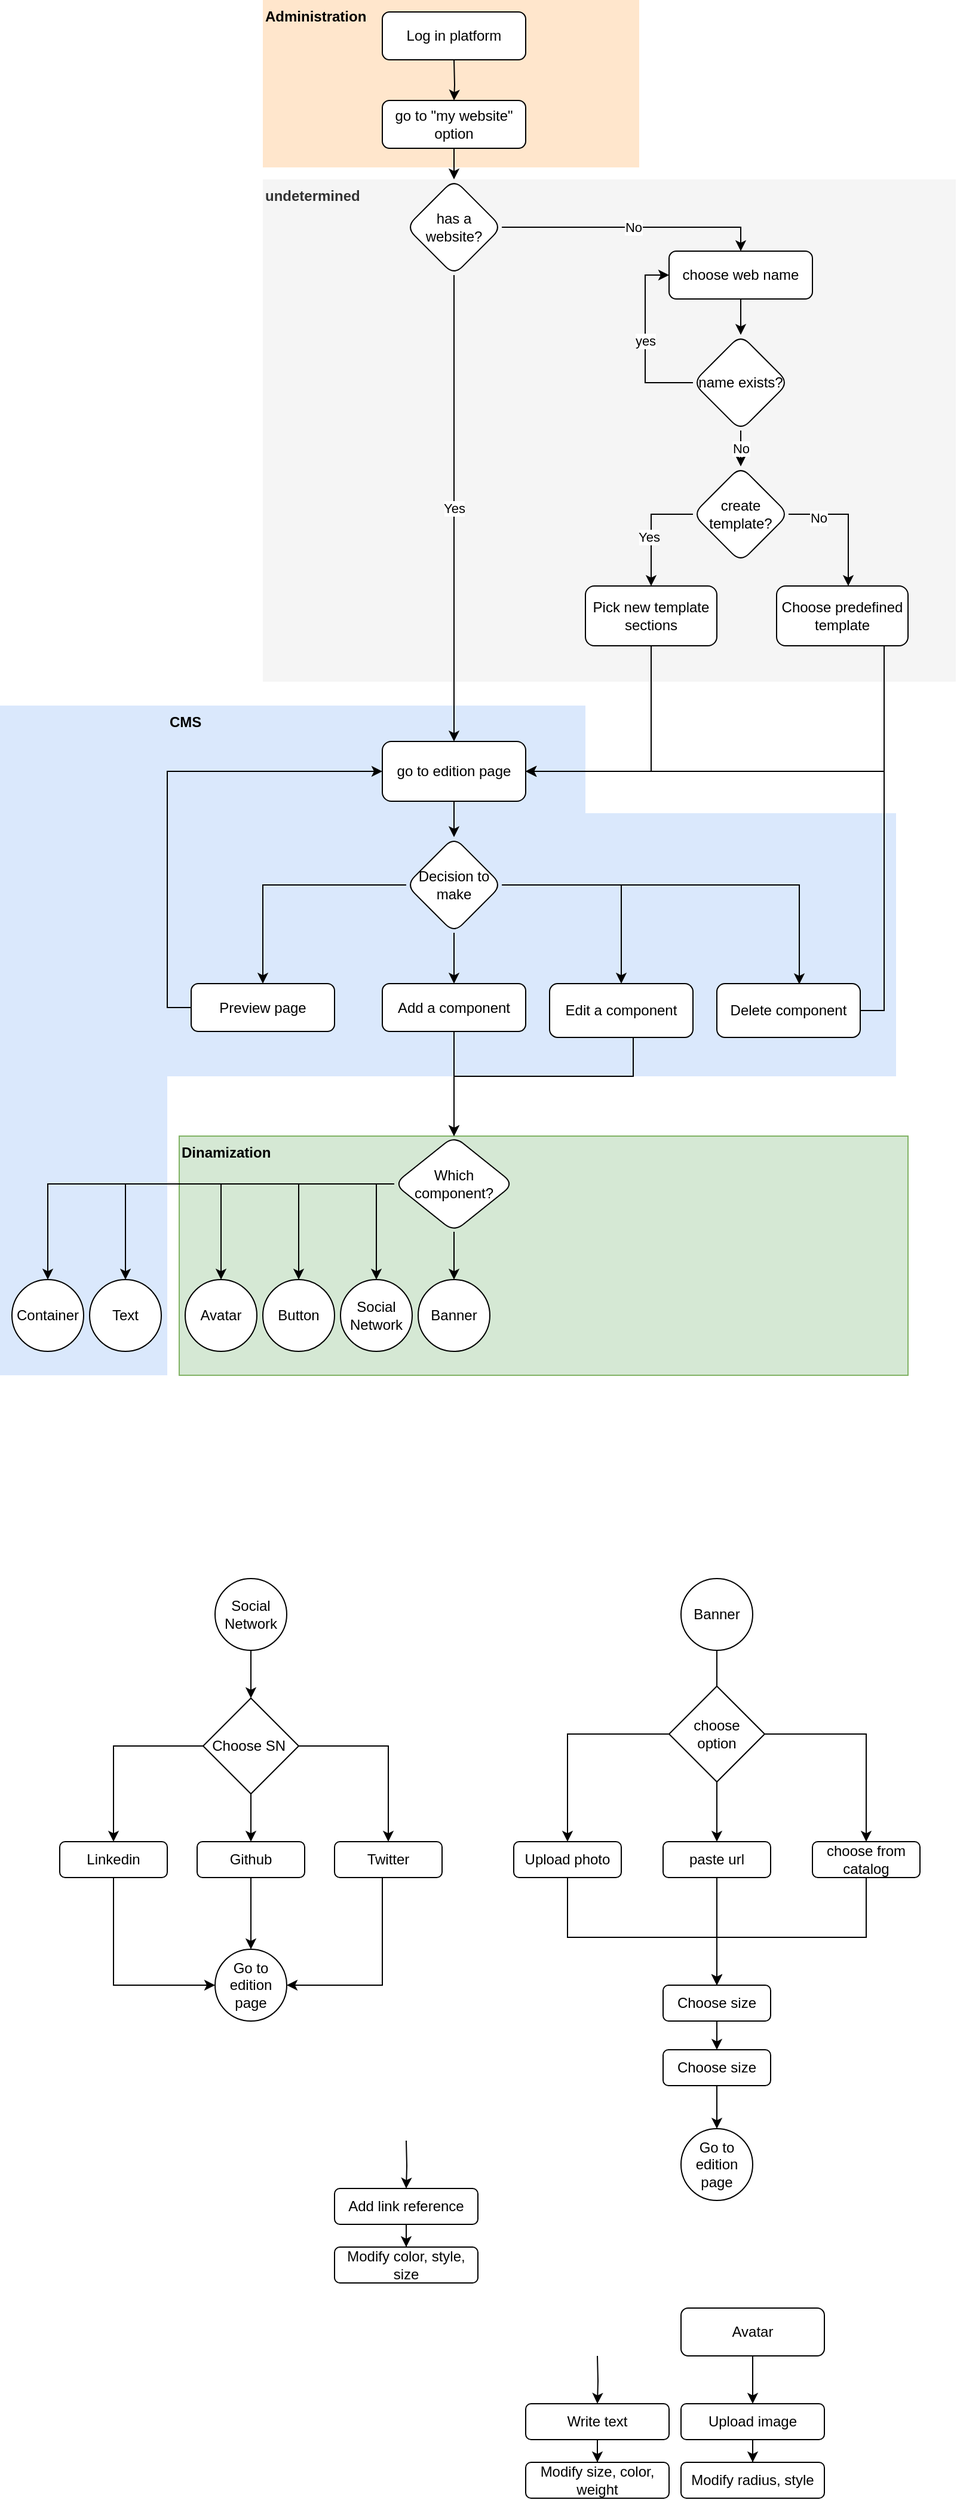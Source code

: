 <mxfile version="15.8.8" type="github">
  <diagram id="C5RBs43oDa-KdzZeNtuy" name="Page-1">
    <mxGraphModel dx="1422" dy="798" grid="1" gridSize="10" guides="1" tooltips="1" connect="1" arrows="1" fold="1" page="1" pageScale="1" pageWidth="827" pageHeight="1169" math="0" shadow="0">
      <root>
        <mxCell id="WIyWlLk6GJQsqaUBKTNV-0" />
        <mxCell id="WIyWlLk6GJQsqaUBKTNV-1" parent="WIyWlLk6GJQsqaUBKTNV-0" />
        <mxCell id="nSpZsTzG5stoaZnQ2TD_-41" value="&lt;b&gt;Dinamization&lt;/b&gt;" style="rounded=0;whiteSpace=wrap;html=1;fillColor=#d5e8d4;strokeColor=#82b366;align=left;verticalAlign=top;" vertex="1" parent="WIyWlLk6GJQsqaUBKTNV-1">
          <mxGeometry x="150" y="960" width="610" height="200" as="geometry" />
        </mxCell>
        <mxCell id="nSpZsTzG5stoaZnQ2TD_-37" value="" style="rounded=0;whiteSpace=wrap;html=1;fillColor=#dae8fc;strokeColor=none;" vertex="1" parent="WIyWlLk6GJQsqaUBKTNV-1">
          <mxGeometry y="600" width="140" height="560" as="geometry" />
        </mxCell>
        <mxCell id="nSpZsTzG5stoaZnQ2TD_-25" value="&lt;b&gt;undetermined&lt;/b&gt;" style="rounded=0;whiteSpace=wrap;html=1;fillColor=#f5f5f5;fontColor=#333333;strokeColor=none;align=left;verticalAlign=top;" vertex="1" parent="WIyWlLk6GJQsqaUBKTNV-1">
          <mxGeometry x="220" y="160" width="580" height="420" as="geometry" />
        </mxCell>
        <mxCell id="nSpZsTzG5stoaZnQ2TD_-23" value="&lt;b&gt;Administration&lt;/b&gt;" style="rounded=0;whiteSpace=wrap;html=1;fillColor=#ffe6cc;strokeColor=none;align=left;verticalAlign=top;" vertex="1" parent="WIyWlLk6GJQsqaUBKTNV-1">
          <mxGeometry x="220" y="10" width="315" height="140" as="geometry" />
        </mxCell>
        <mxCell id="nSpZsTzG5stoaZnQ2TD_-22" value="" style="rounded=0;whiteSpace=wrap;html=1;fillColor=#dae8fc;strokeColor=none;" vertex="1" parent="WIyWlLk6GJQsqaUBKTNV-1">
          <mxGeometry x="140" y="690" width="610" height="220" as="geometry" />
        </mxCell>
        <mxCell id="nSpZsTzG5stoaZnQ2TD_-20" value="&lt;b&gt;CMS&lt;/b&gt;" style="rounded=0;whiteSpace=wrap;html=1;fillColor=#dae8fc;strokeColor=none;align=left;verticalAlign=top;" vertex="1" parent="WIyWlLk6GJQsqaUBKTNV-1">
          <mxGeometry x="140" y="600" width="350" height="100" as="geometry" />
        </mxCell>
        <mxCell id="Tq2GhUnHhjm6bYVwHfbz-4" value="" style="edgeStyle=orthogonalEdgeStyle;rounded=0;orthogonalLoop=1;jettySize=auto;html=1;" parent="WIyWlLk6GJQsqaUBKTNV-1" target="Tq2GhUnHhjm6bYVwHfbz-3" edge="1">
          <mxGeometry relative="1" as="geometry">
            <mxPoint x="380" y="60" as="sourcePoint" />
          </mxGeometry>
        </mxCell>
        <mxCell id="Tq2GhUnHhjm6bYVwHfbz-2" value="Log in platform" style="rounded=1;whiteSpace=wrap;html=1;" parent="WIyWlLk6GJQsqaUBKTNV-1" vertex="1">
          <mxGeometry x="320" y="20" width="120" height="40" as="geometry" />
        </mxCell>
        <mxCell id="Tq2GhUnHhjm6bYVwHfbz-46" value="" style="edgeStyle=orthogonalEdgeStyle;rounded=0;orthogonalLoop=1;jettySize=auto;html=1;" parent="WIyWlLk6GJQsqaUBKTNV-1" source="Tq2GhUnHhjm6bYVwHfbz-3" target="Tq2GhUnHhjm6bYVwHfbz-9" edge="1">
          <mxGeometry relative="1" as="geometry" />
        </mxCell>
        <mxCell id="Tq2GhUnHhjm6bYVwHfbz-3" value="go to &quot;my website&quot; option" style="whiteSpace=wrap;html=1;rounded=1;" parent="WIyWlLk6GJQsqaUBKTNV-1" vertex="1">
          <mxGeometry x="320" y="94" width="120" height="40" as="geometry" />
        </mxCell>
        <mxCell id="Tq2GhUnHhjm6bYVwHfbz-12" value="Yes" style="edgeStyle=orthogonalEdgeStyle;rounded=0;orthogonalLoop=1;jettySize=auto;html=1;" parent="WIyWlLk6GJQsqaUBKTNV-1" source="Tq2GhUnHhjm6bYVwHfbz-9" target="Tq2GhUnHhjm6bYVwHfbz-11" edge="1">
          <mxGeometry relative="1" as="geometry" />
        </mxCell>
        <mxCell id="Tq2GhUnHhjm6bYVwHfbz-14" value="No" style="edgeStyle=orthogonalEdgeStyle;rounded=0;orthogonalLoop=1;jettySize=auto;html=1;entryX=0.5;entryY=0;entryDx=0;entryDy=0;exitX=1;exitY=0.5;exitDx=0;exitDy=0;" parent="WIyWlLk6GJQsqaUBKTNV-1" source="Tq2GhUnHhjm6bYVwHfbz-9" target="Tq2GhUnHhjm6bYVwHfbz-13" edge="1">
          <mxGeometry relative="1" as="geometry">
            <mxPoint x="800" y="240" as="sourcePoint" />
            <Array as="points">
              <mxPoint x="620" y="200" />
            </Array>
          </mxGeometry>
        </mxCell>
        <mxCell id="Tq2GhUnHhjm6bYVwHfbz-9" value="has a website?" style="rhombus;whiteSpace=wrap;html=1;rounded=1;" parent="WIyWlLk6GJQsqaUBKTNV-1" vertex="1">
          <mxGeometry x="340" y="160" width="80" height="80" as="geometry" />
        </mxCell>
        <mxCell id="Tq2GhUnHhjm6bYVwHfbz-38" value="" style="edgeStyle=orthogonalEdgeStyle;rounded=0;orthogonalLoop=1;jettySize=auto;html=1;" parent="WIyWlLk6GJQsqaUBKTNV-1" source="Tq2GhUnHhjm6bYVwHfbz-11" target="Tq2GhUnHhjm6bYVwHfbz-37" edge="1">
          <mxGeometry relative="1" as="geometry" />
        </mxCell>
        <mxCell id="Tq2GhUnHhjm6bYVwHfbz-11" value="go to edition page" style="whiteSpace=wrap;html=1;rounded=1;" parent="WIyWlLk6GJQsqaUBKTNV-1" vertex="1">
          <mxGeometry x="320" y="630" width="120" height="50" as="geometry" />
        </mxCell>
        <mxCell id="Tq2GhUnHhjm6bYVwHfbz-17" value="" style="edgeStyle=orthogonalEdgeStyle;rounded=0;orthogonalLoop=1;jettySize=auto;html=1;" parent="WIyWlLk6GJQsqaUBKTNV-1" source="Tq2GhUnHhjm6bYVwHfbz-13" target="Tq2GhUnHhjm6bYVwHfbz-16" edge="1">
          <mxGeometry relative="1" as="geometry" />
        </mxCell>
        <mxCell id="Tq2GhUnHhjm6bYVwHfbz-13" value="choose web name" style="whiteSpace=wrap;html=1;rounded=1;" parent="WIyWlLk6GJQsqaUBKTNV-1" vertex="1">
          <mxGeometry x="560" y="220" width="120" height="40" as="geometry" />
        </mxCell>
        <mxCell id="Tq2GhUnHhjm6bYVwHfbz-18" value="yes" style="edgeStyle=orthogonalEdgeStyle;rounded=0;orthogonalLoop=1;jettySize=auto;html=1;exitX=0;exitY=0.5;exitDx=0;exitDy=0;entryX=0;entryY=0.5;entryDx=0;entryDy=0;" parent="WIyWlLk6GJQsqaUBKTNV-1" source="Tq2GhUnHhjm6bYVwHfbz-16" target="Tq2GhUnHhjm6bYVwHfbz-13" edge="1">
          <mxGeometry relative="1" as="geometry" />
        </mxCell>
        <mxCell id="Tq2GhUnHhjm6bYVwHfbz-48" value="No" style="edgeStyle=orthogonalEdgeStyle;rounded=0;orthogonalLoop=1;jettySize=auto;html=1;exitX=0.5;exitY=1;exitDx=0;exitDy=0;entryX=0.5;entryY=0;entryDx=0;entryDy=0;" parent="WIyWlLk6GJQsqaUBKTNV-1" source="Tq2GhUnHhjm6bYVwHfbz-16" target="Tq2GhUnHhjm6bYVwHfbz-21" edge="1">
          <mxGeometry relative="1" as="geometry" />
        </mxCell>
        <mxCell id="Tq2GhUnHhjm6bYVwHfbz-16" value="name exists?" style="rhombus;whiteSpace=wrap;html=1;rounded=1;" parent="WIyWlLk6GJQsqaUBKTNV-1" vertex="1">
          <mxGeometry x="580" y="290" width="80" height="80" as="geometry" />
        </mxCell>
        <mxCell id="Tq2GhUnHhjm6bYVwHfbz-28" value="" style="edgeStyle=orthogonalEdgeStyle;rounded=0;orthogonalLoop=1;jettySize=auto;html=1;" parent="WIyWlLk6GJQsqaUBKTNV-1" source="Tq2GhUnHhjm6bYVwHfbz-21" target="Tq2GhUnHhjm6bYVwHfbz-27" edge="1">
          <mxGeometry relative="1" as="geometry">
            <Array as="points">
              <mxPoint x="710" y="440" />
            </Array>
          </mxGeometry>
        </mxCell>
        <mxCell id="Tq2GhUnHhjm6bYVwHfbz-29" value="No" style="edgeLabel;html=1;align=center;verticalAlign=middle;resizable=0;points=[];" parent="Tq2GhUnHhjm6bYVwHfbz-28" vertex="1" connectable="0">
          <mxGeometry x="-0.547" y="-3" relative="1" as="geometry">
            <mxPoint as="offset" />
          </mxGeometry>
        </mxCell>
        <mxCell id="Tq2GhUnHhjm6bYVwHfbz-30" style="edgeStyle=orthogonalEdgeStyle;rounded=0;orthogonalLoop=1;jettySize=auto;html=1;exitX=0;exitY=0.5;exitDx=0;exitDy=0;" parent="WIyWlLk6GJQsqaUBKTNV-1" source="Tq2GhUnHhjm6bYVwHfbz-21" target="Tq2GhUnHhjm6bYVwHfbz-25" edge="1">
          <mxGeometry relative="1" as="geometry" />
        </mxCell>
        <mxCell id="Tq2GhUnHhjm6bYVwHfbz-47" value="Yes" style="edgeLabel;html=1;align=center;verticalAlign=middle;resizable=0;points=[];" parent="Tq2GhUnHhjm6bYVwHfbz-30" vertex="1" connectable="0">
          <mxGeometry x="0.127" y="-2" relative="1" as="geometry">
            <mxPoint as="offset" />
          </mxGeometry>
        </mxCell>
        <mxCell id="Tq2GhUnHhjm6bYVwHfbz-21" value="create template?" style="rhombus;whiteSpace=wrap;html=1;rounded=1;" parent="WIyWlLk6GJQsqaUBKTNV-1" vertex="1">
          <mxGeometry x="580" y="400" width="80" height="80" as="geometry" />
        </mxCell>
        <mxCell id="Tq2GhUnHhjm6bYVwHfbz-49" style="edgeStyle=orthogonalEdgeStyle;rounded=0;orthogonalLoop=1;jettySize=auto;html=1;entryX=1;entryY=0.5;entryDx=0;entryDy=0;" parent="WIyWlLk6GJQsqaUBKTNV-1" source="Tq2GhUnHhjm6bYVwHfbz-25" target="Tq2GhUnHhjm6bYVwHfbz-11" edge="1">
          <mxGeometry relative="1" as="geometry">
            <Array as="points">
              <mxPoint x="545" y="655" />
            </Array>
          </mxGeometry>
        </mxCell>
        <mxCell id="Tq2GhUnHhjm6bYVwHfbz-25" value="Pick new template sections" style="whiteSpace=wrap;html=1;rounded=1;" parent="WIyWlLk6GJQsqaUBKTNV-1" vertex="1">
          <mxGeometry x="490" y="500" width="110" height="50" as="geometry" />
        </mxCell>
        <mxCell id="Tq2GhUnHhjm6bYVwHfbz-50" style="edgeStyle=orthogonalEdgeStyle;rounded=0;orthogonalLoop=1;jettySize=auto;html=1;entryX=1;entryY=0.5;entryDx=0;entryDy=0;" parent="WIyWlLk6GJQsqaUBKTNV-1" source="Tq2GhUnHhjm6bYVwHfbz-27" target="Tq2GhUnHhjm6bYVwHfbz-11" edge="1">
          <mxGeometry relative="1" as="geometry">
            <Array as="points">
              <mxPoint x="740" y="655" />
            </Array>
          </mxGeometry>
        </mxCell>
        <mxCell id="Tq2GhUnHhjm6bYVwHfbz-27" value="Choose predefined template" style="whiteSpace=wrap;html=1;rounded=1;" parent="WIyWlLk6GJQsqaUBKTNV-1" vertex="1">
          <mxGeometry x="650" y="500" width="110" height="50" as="geometry" />
        </mxCell>
        <mxCell id="Tq2GhUnHhjm6bYVwHfbz-40" value="" style="edgeStyle=orthogonalEdgeStyle;rounded=0;orthogonalLoop=1;jettySize=auto;html=1;" parent="WIyWlLk6GJQsqaUBKTNV-1" source="Tq2GhUnHhjm6bYVwHfbz-37" target="Tq2GhUnHhjm6bYVwHfbz-39" edge="1">
          <mxGeometry relative="1" as="geometry" />
        </mxCell>
        <mxCell id="Tq2GhUnHhjm6bYVwHfbz-43" style="edgeStyle=orthogonalEdgeStyle;rounded=0;orthogonalLoop=1;jettySize=auto;html=1;entryX=0.575;entryY=0.011;entryDx=0;entryDy=0;entryPerimeter=0;" parent="WIyWlLk6GJQsqaUBKTNV-1" source="Tq2GhUnHhjm6bYVwHfbz-37" target="Tq2GhUnHhjm6bYVwHfbz-42" edge="1">
          <mxGeometry relative="1" as="geometry" />
        </mxCell>
        <mxCell id="Tq2GhUnHhjm6bYVwHfbz-45" style="edgeStyle=orthogonalEdgeStyle;rounded=0;orthogonalLoop=1;jettySize=auto;html=1;exitX=1;exitY=0.5;exitDx=0;exitDy=0;entryX=0.5;entryY=0;entryDx=0;entryDy=0;" parent="WIyWlLk6GJQsqaUBKTNV-1" source="Tq2GhUnHhjm6bYVwHfbz-37" target="Tq2GhUnHhjm6bYVwHfbz-41" edge="1">
          <mxGeometry relative="1" as="geometry" />
        </mxCell>
        <mxCell id="Tq2GhUnHhjm6bYVwHfbz-56" value="" style="edgeStyle=orthogonalEdgeStyle;rounded=0;orthogonalLoop=1;jettySize=auto;html=1;" parent="WIyWlLk6GJQsqaUBKTNV-1" source="Tq2GhUnHhjm6bYVwHfbz-37" target="Tq2GhUnHhjm6bYVwHfbz-55" edge="1">
          <mxGeometry relative="1" as="geometry" />
        </mxCell>
        <mxCell id="Tq2GhUnHhjm6bYVwHfbz-37" value="Decision to make" style="rhombus;whiteSpace=wrap;html=1;rounded=1;" parent="WIyWlLk6GJQsqaUBKTNV-1" vertex="1">
          <mxGeometry x="340" y="710" width="80" height="80" as="geometry" />
        </mxCell>
        <mxCell id="Tq2GhUnHhjm6bYVwHfbz-52" value="" style="edgeStyle=orthogonalEdgeStyle;rounded=0;orthogonalLoop=1;jettySize=auto;html=1;" parent="WIyWlLk6GJQsqaUBKTNV-1" source="Tq2GhUnHhjm6bYVwHfbz-39" target="Tq2GhUnHhjm6bYVwHfbz-51" edge="1">
          <mxGeometry relative="1" as="geometry" />
        </mxCell>
        <mxCell id="Tq2GhUnHhjm6bYVwHfbz-39" value="Add a component" style="whiteSpace=wrap;html=1;rounded=1;" parent="WIyWlLk6GJQsqaUBKTNV-1" vertex="1">
          <mxGeometry x="320" y="832.5" width="120" height="40" as="geometry" />
        </mxCell>
        <mxCell id="Tq2GhUnHhjm6bYVwHfbz-53" style="edgeStyle=orthogonalEdgeStyle;rounded=0;orthogonalLoop=1;jettySize=auto;html=1;entryX=0.5;entryY=0;entryDx=0;entryDy=0;" parent="WIyWlLk6GJQsqaUBKTNV-1" source="Tq2GhUnHhjm6bYVwHfbz-41" target="Tq2GhUnHhjm6bYVwHfbz-51" edge="1">
          <mxGeometry relative="1" as="geometry">
            <Array as="points">
              <mxPoint x="530" y="910" />
              <mxPoint x="380" y="910" />
            </Array>
          </mxGeometry>
        </mxCell>
        <mxCell id="Tq2GhUnHhjm6bYVwHfbz-41" value="Edit a component" style="whiteSpace=wrap;html=1;rounded=1;" parent="WIyWlLk6GJQsqaUBKTNV-1" vertex="1">
          <mxGeometry x="460" y="832.5" width="120" height="45" as="geometry" />
        </mxCell>
        <mxCell id="Tq2GhUnHhjm6bYVwHfbz-54" style="edgeStyle=orthogonalEdgeStyle;rounded=0;orthogonalLoop=1;jettySize=auto;html=1;entryX=1;entryY=0.5;entryDx=0;entryDy=0;" parent="WIyWlLk6GJQsqaUBKTNV-1" source="Tq2GhUnHhjm6bYVwHfbz-42" target="Tq2GhUnHhjm6bYVwHfbz-11" edge="1">
          <mxGeometry relative="1" as="geometry">
            <mxPoint x="750" y="660" as="targetPoint" />
            <Array as="points">
              <mxPoint x="740" y="855" />
              <mxPoint x="740" y="655" />
            </Array>
          </mxGeometry>
        </mxCell>
        <mxCell id="Tq2GhUnHhjm6bYVwHfbz-42" value="Delete component" style="whiteSpace=wrap;html=1;rounded=1;" parent="WIyWlLk6GJQsqaUBKTNV-1" vertex="1">
          <mxGeometry x="600" y="832.5" width="120" height="45" as="geometry" />
        </mxCell>
        <mxCell id="Tq2GhUnHhjm6bYVwHfbz-72" style="edgeStyle=orthogonalEdgeStyle;rounded=0;orthogonalLoop=1;jettySize=auto;html=1;exitX=0;exitY=0.5;exitDx=0;exitDy=0;entryX=0.5;entryY=0;entryDx=0;entryDy=0;endArrow=classic;endFill=1;" parent="WIyWlLk6GJQsqaUBKTNV-1" source="Tq2GhUnHhjm6bYVwHfbz-51" target="nSpZsTzG5stoaZnQ2TD_-30" edge="1">
          <mxGeometry relative="1" as="geometry">
            <mxPoint x="70" y="1080" as="targetPoint" />
          </mxGeometry>
        </mxCell>
        <mxCell id="Tq2GhUnHhjm6bYVwHfbz-111" style="edgeStyle=orthogonalEdgeStyle;rounded=0;orthogonalLoop=1;jettySize=auto;html=1;entryX=0.5;entryY=0;entryDx=0;entryDy=0;endArrow=classic;endFill=1;" parent="WIyWlLk6GJQsqaUBKTNV-1" source="Tq2GhUnHhjm6bYVwHfbz-51" target="Tq2GhUnHhjm6bYVwHfbz-110" edge="1">
          <mxGeometry relative="1" as="geometry" />
        </mxCell>
        <mxCell id="nSpZsTzG5stoaZnQ2TD_-32" style="edgeStyle=orthogonalEdgeStyle;rounded=0;orthogonalLoop=1;jettySize=auto;html=1;exitX=0;exitY=0.5;exitDx=0;exitDy=0;" edge="1" parent="WIyWlLk6GJQsqaUBKTNV-1" source="Tq2GhUnHhjm6bYVwHfbz-51" target="nSpZsTzG5stoaZnQ2TD_-31">
          <mxGeometry relative="1" as="geometry" />
        </mxCell>
        <mxCell id="nSpZsTzG5stoaZnQ2TD_-34" style="edgeStyle=orthogonalEdgeStyle;rounded=0;orthogonalLoop=1;jettySize=auto;html=1;exitX=0;exitY=0.5;exitDx=0;exitDy=0;" edge="1" parent="WIyWlLk6GJQsqaUBKTNV-1" source="Tq2GhUnHhjm6bYVwHfbz-51" target="Tq2GhUnHhjm6bYVwHfbz-93">
          <mxGeometry relative="1" as="geometry">
            <Array as="points">
              <mxPoint x="315" y="1000" />
            </Array>
          </mxGeometry>
        </mxCell>
        <mxCell id="nSpZsTzG5stoaZnQ2TD_-35" style="edgeStyle=orthogonalEdgeStyle;rounded=0;orthogonalLoop=1;jettySize=auto;html=1;exitX=0;exitY=0.5;exitDx=0;exitDy=0;entryX=0.5;entryY=0;entryDx=0;entryDy=0;" edge="1" parent="WIyWlLk6GJQsqaUBKTNV-1" source="Tq2GhUnHhjm6bYVwHfbz-51" target="nSpZsTzG5stoaZnQ2TD_-33">
          <mxGeometry relative="1" as="geometry" />
        </mxCell>
        <mxCell id="nSpZsTzG5stoaZnQ2TD_-36" style="edgeStyle=orthogonalEdgeStyle;rounded=0;orthogonalLoop=1;jettySize=auto;html=1;exitX=0;exitY=0.5;exitDx=0;exitDy=0;entryX=0.5;entryY=0;entryDx=0;entryDy=0;" edge="1" parent="WIyWlLk6GJQsqaUBKTNV-1" source="Tq2GhUnHhjm6bYVwHfbz-51" target="nSpZsTzG5stoaZnQ2TD_-29">
          <mxGeometry relative="1" as="geometry" />
        </mxCell>
        <mxCell id="Tq2GhUnHhjm6bYVwHfbz-51" value="Which component?" style="rhombus;whiteSpace=wrap;html=1;rounded=1;" parent="WIyWlLk6GJQsqaUBKTNV-1" vertex="1">
          <mxGeometry x="330" y="960" width="100" height="80" as="geometry" />
        </mxCell>
        <mxCell id="Tq2GhUnHhjm6bYVwHfbz-57" style="edgeStyle=orthogonalEdgeStyle;rounded=0;orthogonalLoop=1;jettySize=auto;html=1;entryX=0;entryY=0.5;entryDx=0;entryDy=0;" parent="WIyWlLk6GJQsqaUBKTNV-1" source="Tq2GhUnHhjm6bYVwHfbz-55" target="Tq2GhUnHhjm6bYVwHfbz-11" edge="1">
          <mxGeometry relative="1" as="geometry">
            <Array as="points">
              <mxPoint x="140" y="853" />
              <mxPoint x="140" y="655" />
            </Array>
          </mxGeometry>
        </mxCell>
        <mxCell id="Tq2GhUnHhjm6bYVwHfbz-55" value="Preview page" style="whiteSpace=wrap;html=1;rounded=1;" parent="WIyWlLk6GJQsqaUBKTNV-1" vertex="1">
          <mxGeometry x="160" y="832.5" width="120" height="40" as="geometry" />
        </mxCell>
        <mxCell id="Tq2GhUnHhjm6bYVwHfbz-75" value="" style="edgeStyle=orthogonalEdgeStyle;rounded=0;orthogonalLoop=1;jettySize=auto;html=1;endArrow=classic;endFill=1;" parent="WIyWlLk6GJQsqaUBKTNV-1" target="Tq2GhUnHhjm6bYVwHfbz-74" edge="1">
          <mxGeometry relative="1" as="geometry">
            <mxPoint x="500" y="1980" as="sourcePoint" />
          </mxGeometry>
        </mxCell>
        <mxCell id="Tq2GhUnHhjm6bYVwHfbz-80" value="" style="edgeStyle=orthogonalEdgeStyle;rounded=0;orthogonalLoop=1;jettySize=auto;html=1;endArrow=classic;endFill=1;" parent="WIyWlLk6GJQsqaUBKTNV-1" source="Tq2GhUnHhjm6bYVwHfbz-62" target="Tq2GhUnHhjm6bYVwHfbz-79" edge="1">
          <mxGeometry relative="1" as="geometry" />
        </mxCell>
        <mxCell id="Tq2GhUnHhjm6bYVwHfbz-62" value="Avatar" style="whiteSpace=wrap;html=1;rounded=1;" parent="WIyWlLk6GJQsqaUBKTNV-1" vertex="1">
          <mxGeometry x="570" y="1940" width="120" height="40" as="geometry" />
        </mxCell>
        <mxCell id="Tq2GhUnHhjm6bYVwHfbz-88" value="" style="edgeStyle=orthogonalEdgeStyle;rounded=0;orthogonalLoop=1;jettySize=auto;html=1;endArrow=classic;endFill=1;" parent="WIyWlLk6GJQsqaUBKTNV-1" target="Tq2GhUnHhjm6bYVwHfbz-87" edge="1">
          <mxGeometry relative="1" as="geometry">
            <mxPoint x="340" y="1800" as="sourcePoint" />
          </mxGeometry>
        </mxCell>
        <mxCell id="Tq2GhUnHhjm6bYVwHfbz-78" value="" style="edgeStyle=orthogonalEdgeStyle;rounded=0;orthogonalLoop=1;jettySize=auto;html=1;endArrow=classic;endFill=1;" parent="WIyWlLk6GJQsqaUBKTNV-1" source="Tq2GhUnHhjm6bYVwHfbz-74" target="Tq2GhUnHhjm6bYVwHfbz-77" edge="1">
          <mxGeometry relative="1" as="geometry" />
        </mxCell>
        <mxCell id="Tq2GhUnHhjm6bYVwHfbz-74" value="Write text" style="whiteSpace=wrap;html=1;rounded=1;" parent="WIyWlLk6GJQsqaUBKTNV-1" vertex="1">
          <mxGeometry x="440" y="2020" width="120" height="30" as="geometry" />
        </mxCell>
        <mxCell id="Tq2GhUnHhjm6bYVwHfbz-77" value="Modify size, color, weight" style="whiteSpace=wrap;html=1;rounded=1;" parent="WIyWlLk6GJQsqaUBKTNV-1" vertex="1">
          <mxGeometry x="440" y="2069" width="120" height="30" as="geometry" />
        </mxCell>
        <mxCell id="Tq2GhUnHhjm6bYVwHfbz-85" value="" style="edgeStyle=orthogonalEdgeStyle;rounded=0;orthogonalLoop=1;jettySize=auto;html=1;endArrow=classic;endFill=1;" parent="WIyWlLk6GJQsqaUBKTNV-1" source="Tq2GhUnHhjm6bYVwHfbz-79" target="Tq2GhUnHhjm6bYVwHfbz-84" edge="1">
          <mxGeometry relative="1" as="geometry" />
        </mxCell>
        <mxCell id="Tq2GhUnHhjm6bYVwHfbz-79" value="Upload image" style="whiteSpace=wrap;html=1;rounded=1;" parent="WIyWlLk6GJQsqaUBKTNV-1" vertex="1">
          <mxGeometry x="570" y="2020" width="120" height="30" as="geometry" />
        </mxCell>
        <mxCell id="Tq2GhUnHhjm6bYVwHfbz-84" value="Modify radius, style" style="whiteSpace=wrap;html=1;rounded=1;" parent="WIyWlLk6GJQsqaUBKTNV-1" vertex="1">
          <mxGeometry x="570" y="2069" width="120" height="30" as="geometry" />
        </mxCell>
        <mxCell id="Tq2GhUnHhjm6bYVwHfbz-90" value="" style="edgeStyle=orthogonalEdgeStyle;rounded=0;orthogonalLoop=1;jettySize=auto;html=1;endArrow=classic;endFill=1;" parent="WIyWlLk6GJQsqaUBKTNV-1" source="Tq2GhUnHhjm6bYVwHfbz-87" target="Tq2GhUnHhjm6bYVwHfbz-89" edge="1">
          <mxGeometry relative="1" as="geometry" />
        </mxCell>
        <mxCell id="Tq2GhUnHhjm6bYVwHfbz-87" value="Add link reference" style="whiteSpace=wrap;html=1;rounded=1;" parent="WIyWlLk6GJQsqaUBKTNV-1" vertex="1">
          <mxGeometry x="280" y="1840" width="120" height="30" as="geometry" />
        </mxCell>
        <mxCell id="Tq2GhUnHhjm6bYVwHfbz-89" value="Modify color, style, size" style="whiteSpace=wrap;html=1;rounded=1;" parent="WIyWlLk6GJQsqaUBKTNV-1" vertex="1">
          <mxGeometry x="280" y="1889" width="120" height="30" as="geometry" />
        </mxCell>
        <mxCell id="Tq2GhUnHhjm6bYVwHfbz-93" value="Social Network" style="ellipse;whiteSpace=wrap;html=1;aspect=fixed;" parent="WIyWlLk6GJQsqaUBKTNV-1" vertex="1">
          <mxGeometry x="285" y="1080" width="60" height="60" as="geometry" />
        </mxCell>
        <mxCell id="Tq2GhUnHhjm6bYVwHfbz-96" style="edgeStyle=orthogonalEdgeStyle;rounded=0;orthogonalLoop=1;jettySize=auto;html=1;endArrow=classic;endFill=1;" parent="WIyWlLk6GJQsqaUBKTNV-1" source="Tq2GhUnHhjm6bYVwHfbz-94" target="Tq2GhUnHhjm6bYVwHfbz-95" edge="1">
          <mxGeometry relative="1" as="geometry" />
        </mxCell>
        <mxCell id="Tq2GhUnHhjm6bYVwHfbz-94" value="Social Network" style="ellipse;whiteSpace=wrap;html=1;aspect=fixed;" parent="WIyWlLk6GJQsqaUBKTNV-1" vertex="1">
          <mxGeometry x="180" y="1330" width="60" height="60" as="geometry" />
        </mxCell>
        <mxCell id="Tq2GhUnHhjm6bYVwHfbz-100" value="" style="edgeStyle=orthogonalEdgeStyle;rounded=0;orthogonalLoop=1;jettySize=auto;html=1;endArrow=classic;endFill=1;entryX=0.5;entryY=0;entryDx=0;entryDy=0;" parent="WIyWlLk6GJQsqaUBKTNV-1" source="Tq2GhUnHhjm6bYVwHfbz-95" target="Tq2GhUnHhjm6bYVwHfbz-101" edge="1">
          <mxGeometry relative="1" as="geometry">
            <mxPoint x="140" y="1520" as="targetPoint" />
          </mxGeometry>
        </mxCell>
        <mxCell id="Tq2GhUnHhjm6bYVwHfbz-104" style="edgeStyle=orthogonalEdgeStyle;rounded=0;orthogonalLoop=1;jettySize=auto;html=1;exitX=0.5;exitY=1;exitDx=0;exitDy=0;entryX=0.5;entryY=0;entryDx=0;entryDy=0;endArrow=classic;endFill=1;" parent="WIyWlLk6GJQsqaUBKTNV-1" source="Tq2GhUnHhjm6bYVwHfbz-95" target="Tq2GhUnHhjm6bYVwHfbz-102" edge="1">
          <mxGeometry relative="1" as="geometry" />
        </mxCell>
        <mxCell id="Tq2GhUnHhjm6bYVwHfbz-105" style="edgeStyle=orthogonalEdgeStyle;rounded=0;orthogonalLoop=1;jettySize=auto;html=1;entryX=0.5;entryY=0;entryDx=0;entryDy=0;endArrow=classic;endFill=1;" parent="WIyWlLk6GJQsqaUBKTNV-1" source="Tq2GhUnHhjm6bYVwHfbz-95" target="Tq2GhUnHhjm6bYVwHfbz-103" edge="1">
          <mxGeometry relative="1" as="geometry" />
        </mxCell>
        <mxCell id="Tq2GhUnHhjm6bYVwHfbz-95" value="Choose SN&amp;nbsp;" style="rhombus;whiteSpace=wrap;html=1;" parent="WIyWlLk6GJQsqaUBKTNV-1" vertex="1">
          <mxGeometry x="170" y="1430" width="80" height="80" as="geometry" />
        </mxCell>
        <mxCell id="Tq2GhUnHhjm6bYVwHfbz-107" style="edgeStyle=orthogonalEdgeStyle;rounded=0;orthogonalLoop=1;jettySize=auto;html=1;entryX=0;entryY=0.5;entryDx=0;entryDy=0;endArrow=classic;endFill=1;" parent="WIyWlLk6GJQsqaUBKTNV-1" source="Tq2GhUnHhjm6bYVwHfbz-101" target="Tq2GhUnHhjm6bYVwHfbz-106" edge="1">
          <mxGeometry relative="1" as="geometry">
            <Array as="points">
              <mxPoint x="95" y="1670" />
            </Array>
          </mxGeometry>
        </mxCell>
        <mxCell id="Tq2GhUnHhjm6bYVwHfbz-101" value="Linkedin" style="whiteSpace=wrap;html=1;rounded=1;" parent="WIyWlLk6GJQsqaUBKTNV-1" vertex="1">
          <mxGeometry x="50" y="1550" width="90" height="30" as="geometry" />
        </mxCell>
        <mxCell id="Tq2GhUnHhjm6bYVwHfbz-108" value="" style="edgeStyle=orthogonalEdgeStyle;rounded=0;orthogonalLoop=1;jettySize=auto;html=1;endArrow=classic;endFill=1;" parent="WIyWlLk6GJQsqaUBKTNV-1" source="Tq2GhUnHhjm6bYVwHfbz-102" target="Tq2GhUnHhjm6bYVwHfbz-106" edge="1">
          <mxGeometry relative="1" as="geometry" />
        </mxCell>
        <mxCell id="Tq2GhUnHhjm6bYVwHfbz-102" value="Github" style="whiteSpace=wrap;html=1;rounded=1;" parent="WIyWlLk6GJQsqaUBKTNV-1" vertex="1">
          <mxGeometry x="165" y="1550" width="90" height="30" as="geometry" />
        </mxCell>
        <mxCell id="Tq2GhUnHhjm6bYVwHfbz-109" style="edgeStyle=orthogonalEdgeStyle;rounded=0;orthogonalLoop=1;jettySize=auto;html=1;entryX=1;entryY=0.5;entryDx=0;entryDy=0;endArrow=classic;endFill=1;" parent="WIyWlLk6GJQsqaUBKTNV-1" source="Tq2GhUnHhjm6bYVwHfbz-103" target="Tq2GhUnHhjm6bYVwHfbz-106" edge="1">
          <mxGeometry relative="1" as="geometry">
            <Array as="points">
              <mxPoint x="320" y="1670" />
            </Array>
          </mxGeometry>
        </mxCell>
        <mxCell id="Tq2GhUnHhjm6bYVwHfbz-103" value="Twitter" style="whiteSpace=wrap;html=1;rounded=1;" parent="WIyWlLk6GJQsqaUBKTNV-1" vertex="1">
          <mxGeometry x="280" y="1550" width="90" height="30" as="geometry" />
        </mxCell>
        <mxCell id="Tq2GhUnHhjm6bYVwHfbz-106" value="Go to edition page" style="ellipse;whiteSpace=wrap;html=1;" parent="WIyWlLk6GJQsqaUBKTNV-1" vertex="1">
          <mxGeometry x="180" y="1640" width="60" height="60" as="geometry" />
        </mxCell>
        <mxCell id="Tq2GhUnHhjm6bYVwHfbz-110" value="Banner" style="ellipse;whiteSpace=wrap;html=1;aspect=fixed;" parent="WIyWlLk6GJQsqaUBKTNV-1" vertex="1">
          <mxGeometry x="350" y="1080" width="60" height="60" as="geometry" />
        </mxCell>
        <mxCell id="Tq2GhUnHhjm6bYVwHfbz-112" value="Banner" style="ellipse;whiteSpace=wrap;html=1;aspect=fixed;" parent="WIyWlLk6GJQsqaUBKTNV-1" vertex="1">
          <mxGeometry x="570" y="1330" width="60" height="60" as="geometry" />
        </mxCell>
        <mxCell id="nSpZsTzG5stoaZnQ2TD_-0" value="" style="endArrow=classic;html=1;rounded=0;exitX=0.5;exitY=1;exitDx=0;exitDy=0;" edge="1" parent="WIyWlLk6GJQsqaUBKTNV-1" source="Tq2GhUnHhjm6bYVwHfbz-112">
          <mxGeometry width="50" height="50" relative="1" as="geometry">
            <mxPoint x="600" y="1450" as="sourcePoint" />
            <mxPoint x="600" y="1450" as="targetPoint" />
          </mxGeometry>
        </mxCell>
        <mxCell id="nSpZsTzG5stoaZnQ2TD_-7" style="edgeStyle=orthogonalEdgeStyle;rounded=0;orthogonalLoop=1;jettySize=auto;html=1;exitX=0;exitY=0.5;exitDx=0;exitDy=0;entryX=0.5;entryY=0;entryDx=0;entryDy=0;" edge="1" parent="WIyWlLk6GJQsqaUBKTNV-1" source="nSpZsTzG5stoaZnQ2TD_-1" target="nSpZsTzG5stoaZnQ2TD_-4">
          <mxGeometry relative="1" as="geometry" />
        </mxCell>
        <mxCell id="nSpZsTzG5stoaZnQ2TD_-8" style="edgeStyle=orthogonalEdgeStyle;rounded=0;orthogonalLoop=1;jettySize=auto;html=1;exitX=0.5;exitY=1;exitDx=0;exitDy=0;entryX=0.5;entryY=0;entryDx=0;entryDy=0;" edge="1" parent="WIyWlLk6GJQsqaUBKTNV-1" source="nSpZsTzG5stoaZnQ2TD_-1" target="nSpZsTzG5stoaZnQ2TD_-5">
          <mxGeometry relative="1" as="geometry" />
        </mxCell>
        <mxCell id="nSpZsTzG5stoaZnQ2TD_-9" style="edgeStyle=orthogonalEdgeStyle;rounded=0;orthogonalLoop=1;jettySize=auto;html=1;exitX=1;exitY=0.5;exitDx=0;exitDy=0;" edge="1" parent="WIyWlLk6GJQsqaUBKTNV-1" source="nSpZsTzG5stoaZnQ2TD_-1" target="nSpZsTzG5stoaZnQ2TD_-6">
          <mxGeometry relative="1" as="geometry" />
        </mxCell>
        <mxCell id="nSpZsTzG5stoaZnQ2TD_-1" value="choose &lt;br&gt;option" style="rhombus;whiteSpace=wrap;html=1;" vertex="1" parent="WIyWlLk6GJQsqaUBKTNV-1">
          <mxGeometry x="560" y="1420" width="80" height="80" as="geometry" />
        </mxCell>
        <mxCell id="nSpZsTzG5stoaZnQ2TD_-13" style="edgeStyle=orthogonalEdgeStyle;rounded=0;orthogonalLoop=1;jettySize=auto;html=1;exitX=0.5;exitY=1;exitDx=0;exitDy=0;" edge="1" parent="WIyWlLk6GJQsqaUBKTNV-1" source="nSpZsTzG5stoaZnQ2TD_-4">
          <mxGeometry relative="1" as="geometry">
            <mxPoint x="600" y="1670" as="targetPoint" />
            <Array as="points">
              <mxPoint x="475" y="1630" />
              <mxPoint x="600" y="1630" />
            </Array>
          </mxGeometry>
        </mxCell>
        <mxCell id="nSpZsTzG5stoaZnQ2TD_-4" value="Upload photo" style="whiteSpace=wrap;html=1;rounded=1;" vertex="1" parent="WIyWlLk6GJQsqaUBKTNV-1">
          <mxGeometry x="430" y="1550" width="90" height="30" as="geometry" />
        </mxCell>
        <mxCell id="nSpZsTzG5stoaZnQ2TD_-14" style="edgeStyle=orthogonalEdgeStyle;rounded=0;orthogonalLoop=1;jettySize=auto;html=1;exitX=0.5;exitY=1;exitDx=0;exitDy=0;" edge="1" parent="WIyWlLk6GJQsqaUBKTNV-1" source="nSpZsTzG5stoaZnQ2TD_-5" target="nSpZsTzG5stoaZnQ2TD_-11">
          <mxGeometry relative="1" as="geometry" />
        </mxCell>
        <mxCell id="nSpZsTzG5stoaZnQ2TD_-5" value="paste url" style="whiteSpace=wrap;html=1;rounded=1;" vertex="1" parent="WIyWlLk6GJQsqaUBKTNV-1">
          <mxGeometry x="555" y="1550" width="90" height="30" as="geometry" />
        </mxCell>
        <mxCell id="nSpZsTzG5stoaZnQ2TD_-12" style="edgeStyle=orthogonalEdgeStyle;rounded=0;orthogonalLoop=1;jettySize=auto;html=1;entryX=0.5;entryY=0;entryDx=0;entryDy=0;" edge="1" parent="WIyWlLk6GJQsqaUBKTNV-1" source="nSpZsTzG5stoaZnQ2TD_-6" target="nSpZsTzG5stoaZnQ2TD_-11">
          <mxGeometry relative="1" as="geometry">
            <mxPoint x="690" y="1700" as="targetPoint" />
            <Array as="points">
              <mxPoint x="725" y="1630" />
              <mxPoint x="600" y="1630" />
            </Array>
          </mxGeometry>
        </mxCell>
        <mxCell id="nSpZsTzG5stoaZnQ2TD_-6" value="choose from catalog" style="whiteSpace=wrap;html=1;rounded=1;" vertex="1" parent="WIyWlLk6GJQsqaUBKTNV-1">
          <mxGeometry x="680" y="1550" width="90" height="30" as="geometry" />
        </mxCell>
        <mxCell id="nSpZsTzG5stoaZnQ2TD_-16" style="edgeStyle=orthogonalEdgeStyle;rounded=0;orthogonalLoop=1;jettySize=auto;html=1;exitX=0.5;exitY=1;exitDx=0;exitDy=0;" edge="1" parent="WIyWlLk6GJQsqaUBKTNV-1" source="nSpZsTzG5stoaZnQ2TD_-11" target="nSpZsTzG5stoaZnQ2TD_-15">
          <mxGeometry relative="1" as="geometry" />
        </mxCell>
        <mxCell id="nSpZsTzG5stoaZnQ2TD_-11" value="Choose size" style="whiteSpace=wrap;html=1;rounded=1;" vertex="1" parent="WIyWlLk6GJQsqaUBKTNV-1">
          <mxGeometry x="555" y="1670" width="90" height="30" as="geometry" />
        </mxCell>
        <mxCell id="nSpZsTzG5stoaZnQ2TD_-18" style="edgeStyle=orthogonalEdgeStyle;rounded=0;orthogonalLoop=1;jettySize=auto;html=1;exitX=0.5;exitY=1;exitDx=0;exitDy=0;entryX=0.5;entryY=0;entryDx=0;entryDy=0;" edge="1" parent="WIyWlLk6GJQsqaUBKTNV-1" source="nSpZsTzG5stoaZnQ2TD_-15" target="nSpZsTzG5stoaZnQ2TD_-17">
          <mxGeometry relative="1" as="geometry" />
        </mxCell>
        <mxCell id="nSpZsTzG5stoaZnQ2TD_-15" value="Choose size" style="whiteSpace=wrap;html=1;rounded=1;" vertex="1" parent="WIyWlLk6GJQsqaUBKTNV-1">
          <mxGeometry x="555" y="1724" width="90" height="30" as="geometry" />
        </mxCell>
        <mxCell id="nSpZsTzG5stoaZnQ2TD_-17" value="Go to edition page" style="ellipse;whiteSpace=wrap;html=1;" vertex="1" parent="WIyWlLk6GJQsqaUBKTNV-1">
          <mxGeometry x="570" y="1790" width="60" height="60" as="geometry" />
        </mxCell>
        <mxCell id="nSpZsTzG5stoaZnQ2TD_-29" value="Avatar" style="ellipse;whiteSpace=wrap;html=1;aspect=fixed;" vertex="1" parent="WIyWlLk6GJQsqaUBKTNV-1">
          <mxGeometry x="155" y="1080" width="60" height="60" as="geometry" />
        </mxCell>
        <mxCell id="nSpZsTzG5stoaZnQ2TD_-30" value="Container" style="ellipse;whiteSpace=wrap;html=1;aspect=fixed;" vertex="1" parent="WIyWlLk6GJQsqaUBKTNV-1">
          <mxGeometry x="10" y="1080" width="60" height="60" as="geometry" />
        </mxCell>
        <mxCell id="nSpZsTzG5stoaZnQ2TD_-31" value="Text" style="ellipse;whiteSpace=wrap;html=1;aspect=fixed;" vertex="1" parent="WIyWlLk6GJQsqaUBKTNV-1">
          <mxGeometry x="75" y="1080" width="60" height="60" as="geometry" />
        </mxCell>
        <mxCell id="nSpZsTzG5stoaZnQ2TD_-33" value="Button" style="ellipse;whiteSpace=wrap;html=1;aspect=fixed;" vertex="1" parent="WIyWlLk6GJQsqaUBKTNV-1">
          <mxGeometry x="220" y="1080" width="60" height="60" as="geometry" />
        </mxCell>
      </root>
    </mxGraphModel>
  </diagram>
</mxfile>
